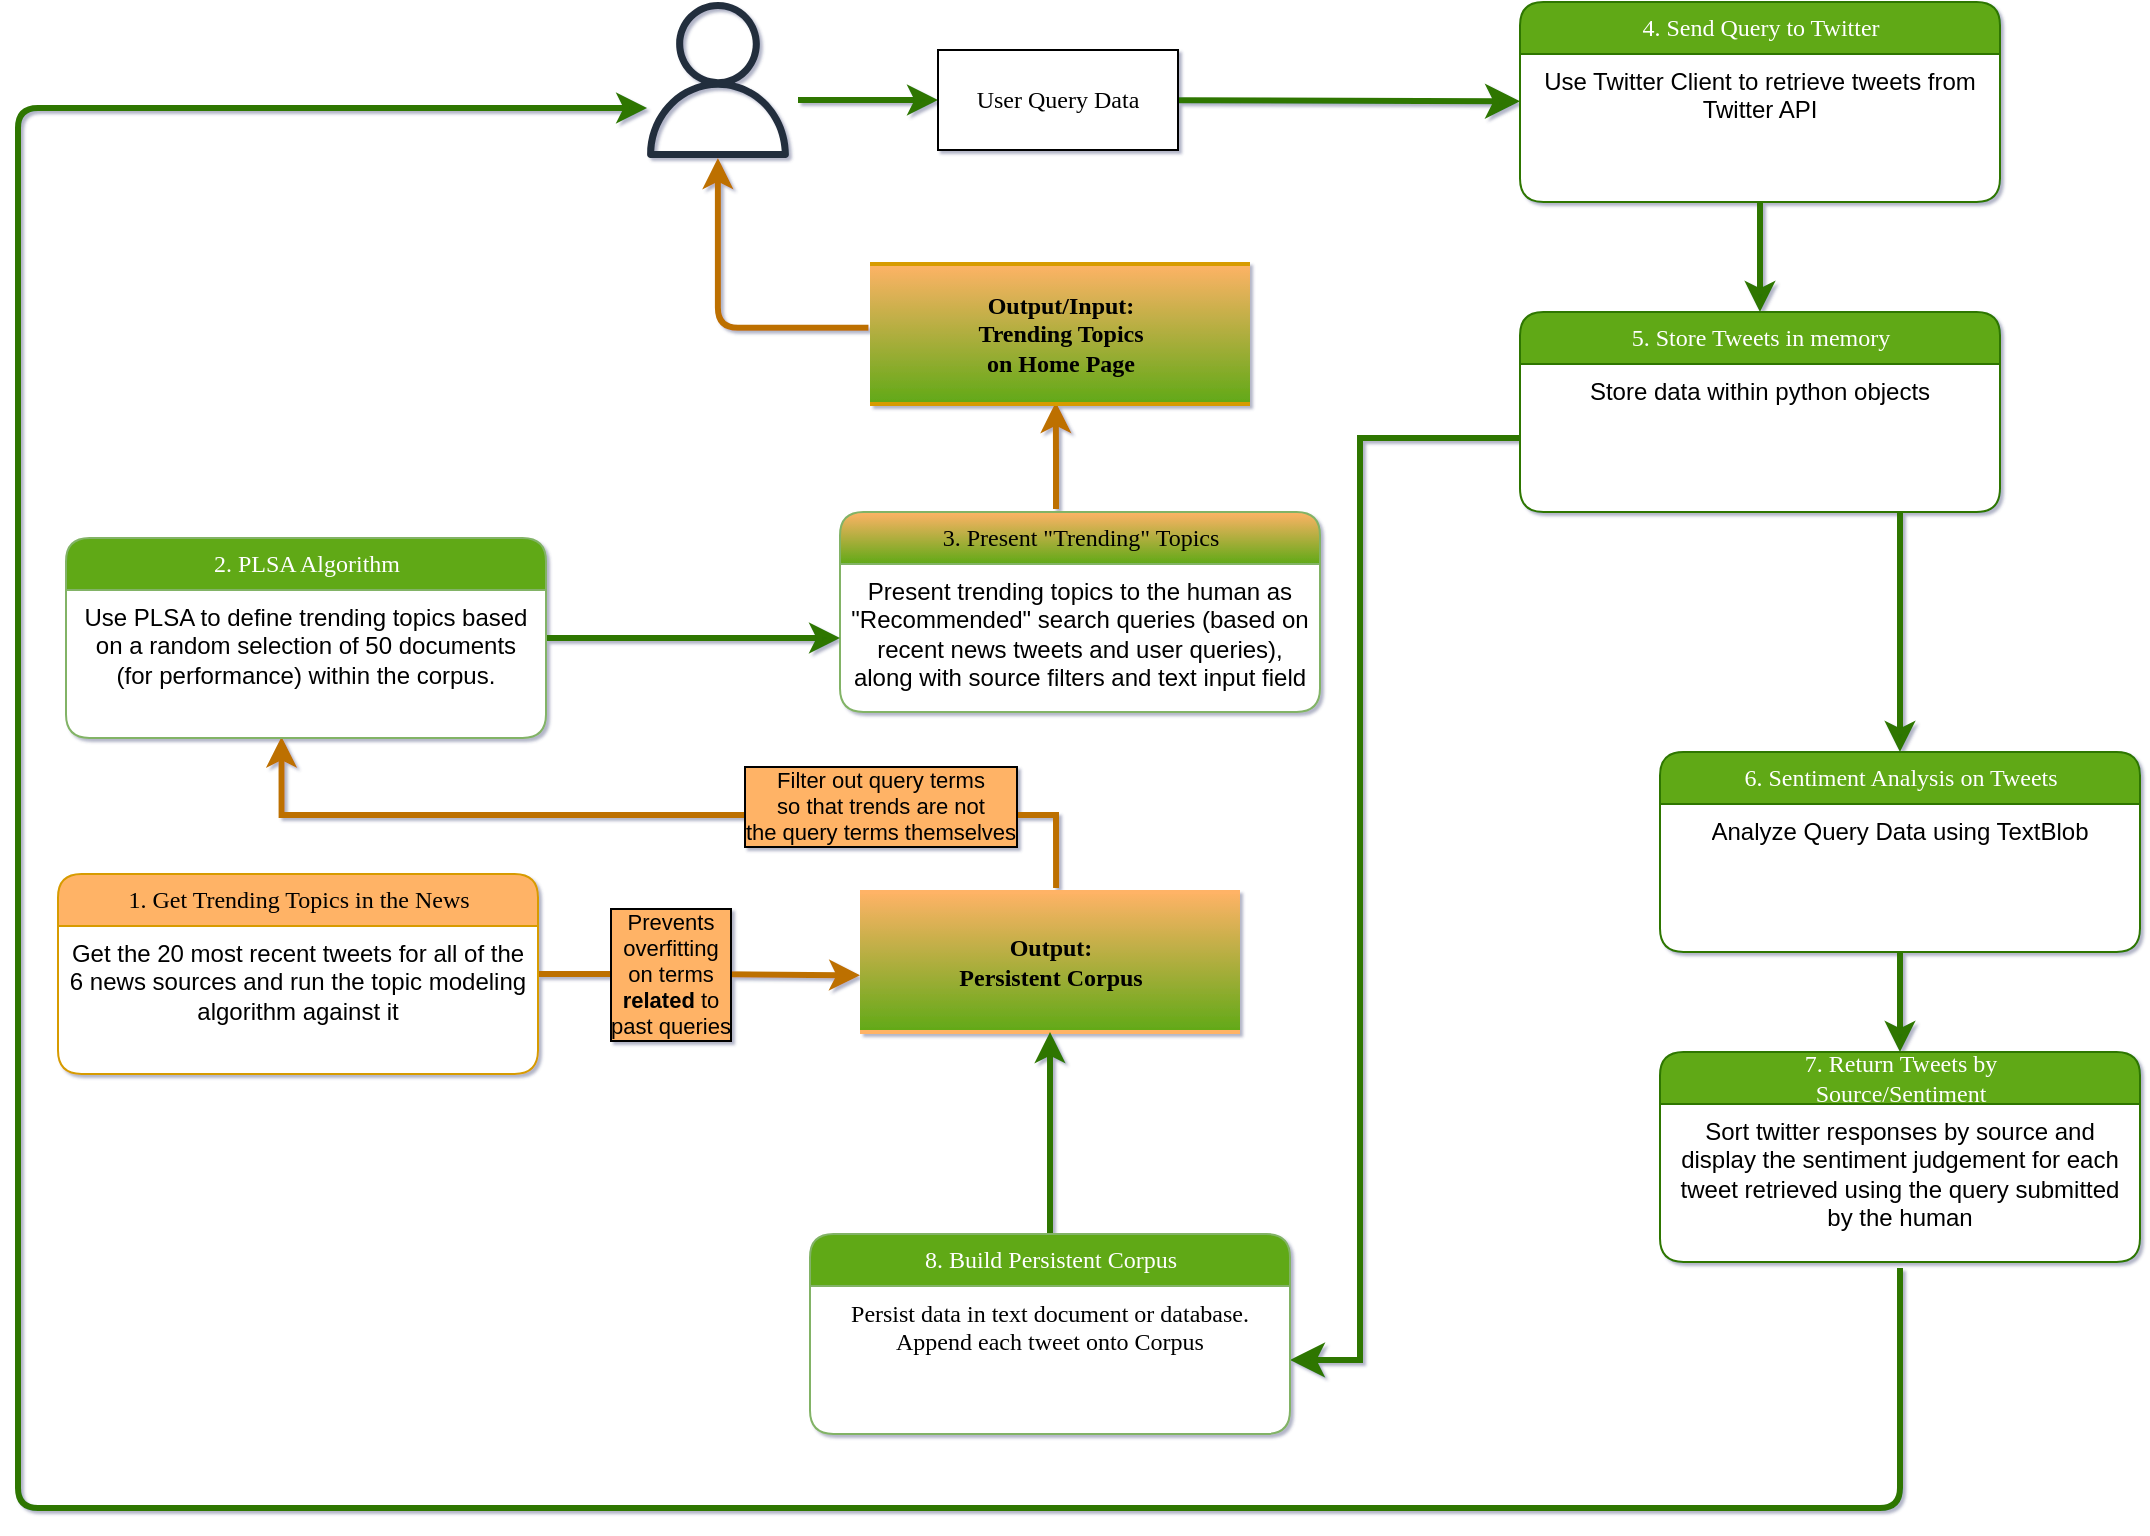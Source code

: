 <mxfile pages="2">
    <diagram name="Page-1" id="52a04d89-c75d-2922-d76d-85b35f80e030">
        <mxGraphModel dx="1413" dy="757" grid="1" gridSize="10" guides="1" tooltips="1" connect="1" arrows="0" fold="1" page="1" pageScale="1" pageWidth="1100" pageHeight="850" background="#ffffff" math="0" shadow="1">
            <root>
                <mxCell id="0"/>
                <mxCell id="1" parent="0"/>
                <mxCell id="CfUMpahbv_ZwyhBGr2wj-9" value="" style="edgeStyle=orthogonalEdgeStyle;rounded=0;orthogonalLoop=1;jettySize=auto;html=1;exitX=0.516;exitY=-0.029;exitDx=0;exitDy=0;exitPerimeter=0;entryX=0.449;entryY=0.991;entryDx=0;entryDy=0;entryPerimeter=0;strokeWidth=3;fillColor=#60a917;strokeColor=#BD7000;" parent="1" source="21ea969265ad0168-30" target="19" edge="1">
                    <mxGeometry relative="1" as="geometry">
                        <mxPoint x="527" y="482" as="sourcePoint"/>
                        <mxPoint x="530" y="432" as="targetPoint"/>
                    </mxGeometry>
                </mxCell>
                <mxCell id="21ea969265ad0168-30" value="&lt;b&gt;Output:&lt;br&gt;Persistent Corpus&lt;/b&gt;" style="html=1;rounded=0;shadow=0;comic=0;labelBackgroundColor=none;strokeWidth=2;fontFamily=Verdana;fontSize=12;align=center;shape=mxgraph.ios7ui.horLines;fillColor=#60A917;strokeColor=#FFB366;gradientColor=#FFB366;gradientDirection=north;" parent="1" vertex="1">
                    <mxGeometry x="431" y="512" width="190" height="70" as="geometry"/>
                </mxCell>
                <mxCell id="1fdf3b25b50cf41e-27" style="html=1;labelBackgroundColor=none;startFill=0;startSize=8;endFill=1;endSize=8;fontFamily=Verdana;fontSize=12;fillColor=#60a917;strokeColor=#2D7600;rounded=0;strokeWidth=3;" parent="1" source="17472293e6e8944d-30" target="1fdf3b25b50cf41e-1" edge="1">
                    <mxGeometry relative="1" as="geometry"/>
                </mxCell>
                <mxCell id="3" value="" style="edgeStyle=orthogonalEdgeStyle;html=1;startArrow=classic;startFill=1;endArrow=none;endFill=0;fillColor=#f0a30a;strokeColor=#BD7000;strokeWidth=3;entryX=-0.004;entryY=0.456;entryDx=0;entryDy=0;entryPerimeter=0;" parent="1" source="23" target="CfUMpahbv_ZwyhBGr2wj-11" edge="1">
                    <mxGeometry relative="1" as="geometry">
                        <mxPoint x="330" y="160" as="sourcePoint"/>
                        <Array as="points">
                            <mxPoint x="360" y="230"/>
                        </Array>
                    </mxGeometry>
                </mxCell>
                <mxCell id="24" style="edgeStyle=none;html=1;exitX=0;exitY=0.5;exitDx=0;exitDy=0;startArrow=classic;startFill=1;endArrow=none;endFill=0;strokeWidth=3;strokeColor=#2D7600;" edge="1" parent="1" source="17472293e6e8944d-30">
                    <mxGeometry relative="1" as="geometry">
                        <mxPoint x="400" y="116" as="targetPoint"/>
                    </mxGeometry>
                </mxCell>
                <mxCell id="17472293e6e8944d-30" value="User Query Data" style="whiteSpace=wrap;html=1;rounded=0;shadow=0;comic=0;labelBackgroundColor=none;strokeWidth=1;fontFamily=Verdana;fontSize=12;align=center;" parent="1" vertex="1">
                    <mxGeometry x="470" y="91" width="120" height="50" as="geometry"/>
                </mxCell>
                <mxCell id="1fdf3b25b50cf41e-38" style="edgeStyle=elbowEdgeStyle;html=1;labelBackgroundColor=none;startFill=0;startSize=8;endFill=1;endSize=8;fontFamily=Verdana;fontSize=12;rounded=0;exitX=0;exitY=0.5;exitDx=0;exitDy=0;strokeWidth=3;fillColor=#60a917;strokeColor=#2D7600;" parent="1" source="r-KkZK2zQZgvtkGGY7jv-22" target="5" edge="1">
                    <mxGeometry relative="1" as="geometry">
                        <Array as="points">
                            <mxPoint x="681" y="312"/>
                            <mxPoint x="561" y="332"/>
                            <mxPoint x="541" y="382"/>
                        </Array>
                        <mxPoint x="561" y="362" as="targetPoint"/>
                    </mxGeometry>
                </mxCell>
                <mxCell id="r-KkZK2zQZgvtkGGY7jv-23" style="edgeStyle=orthogonalEdgeStyle;rounded=0;orthogonalLoop=1;jettySize=auto;html=1;entryX=0.5;entryY=0;entryDx=0;entryDy=0;startArrow=none;startFill=0;endArrow=classic;endFill=1;strokeWidth=3;fillColor=#60a917;strokeColor=#2D7600;" parent="1" source="1fdf3b25b50cf41e-1" target="r-KkZK2zQZgvtkGGY7jv-21" edge="1">
                    <mxGeometry relative="1" as="geometry"/>
                </mxCell>
                <mxCell id="1fdf3b25b50cf41e-1" value="4. Send Query to Twitter" style="swimlane;html=1;fontStyle=0;childLayout=stackLayout;horizontal=1;startSize=26;fillColor=#60a917;horizontalStack=0;resizeParent=1;resizeLast=0;collapsible=1;marginBottom=0;swimlaneFillColor=#ffffff;align=center;rounded=1;shadow=0;comic=0;labelBackgroundColor=none;strokeWidth=1;fontFamily=Verdana;fontSize=12;strokeColor=#2D7600;fontColor=#ffffff;" parent="1" vertex="1">
                    <mxGeometry x="761" y="67" width="240" height="100" as="geometry"/>
                </mxCell>
                <mxCell id="r-KkZK2zQZgvtkGGY7jv-16" value="Use Twitter Client to retrieve tweets from Twitter API" style="text;html=1;strokeColor=none;fillColor=none;spacingLeft=4;spacingRight=4;whiteSpace=wrap;overflow=hidden;rotatable=0;points=[[0,0.5],[1,0.5]];portConstraint=eastwest;align=center;" parent="1fdf3b25b50cf41e-1" vertex="1">
                    <mxGeometry y="26" width="240" height="74" as="geometry"/>
                </mxCell>
                <mxCell id="r-KkZK2zQZgvtkGGY7jv-4" style="edgeStyle=orthogonalEdgeStyle;rounded=0;orthogonalLoop=1;jettySize=auto;html=1;entryX=0.5;entryY=0;entryDx=0;entryDy=0;strokeWidth=3;fillColor=#60a917;strokeColor=#2D7600;" parent="1" source="r-KkZK2zQZgvtkGGY7jv-1" target="r-KkZK2zQZgvtkGGY7jv-5" edge="1">
                    <mxGeometry relative="1" as="geometry">
                        <mxPoint x="951" y="597" as="targetPoint"/>
                    </mxGeometry>
                </mxCell>
                <mxCell id="r-KkZK2zQZgvtkGGY7jv-1" value="6. Sentiment Analysis on Tweets" style="swimlane;html=1;fontStyle=0;childLayout=stackLayout;horizontal=1;startSize=26;fillColor=#60a917;horizontalStack=0;resizeParent=1;resizeLast=0;collapsible=1;marginBottom=0;swimlaneFillColor=#ffffff;align=center;rounded=1;shadow=0;comic=0;labelBackgroundColor=none;strokeWidth=1;fontFamily=Verdana;fontSize=12;fontColor=#ffffff;strokeColor=#2D7600;" parent="1" vertex="1">
                    <mxGeometry x="831" y="442" width="240" height="100" as="geometry"/>
                </mxCell>
                <mxCell id="r-KkZK2zQZgvtkGGY7jv-7" value="Analyze Query Data using TextBlob" style="text;html=1;strokeColor=none;fillColor=none;spacingLeft=4;spacingRight=4;whiteSpace=wrap;overflow=hidden;rotatable=0;points=[[0,0.5],[1,0.5]];portConstraint=eastwest;align=center;" parent="r-KkZK2zQZgvtkGGY7jv-1" vertex="1">
                    <mxGeometry y="26" width="240" height="74" as="geometry"/>
                </mxCell>
                <mxCell id="r-KkZK2zQZgvtkGGY7jv-5" value="7. Return Tweets by&lt;br&gt;Source/Sentiment" style="swimlane;html=1;fontStyle=0;childLayout=stackLayout;horizontal=1;startSize=26;fillColor=#60a917;horizontalStack=0;resizeParent=1;resizeLast=0;collapsible=1;marginBottom=0;swimlaneFillColor=#ffffff;align=center;rounded=1;shadow=0;comic=0;labelBackgroundColor=none;strokeWidth=1;fontFamily=Verdana;fontSize=12;fontColor=#ffffff;strokeColor=#2D7600;" parent="1" vertex="1">
                    <mxGeometry x="831" y="592" width="240" height="105" as="geometry"/>
                </mxCell>
                <mxCell id="r-KkZK2zQZgvtkGGY7jv-6" value="Sort twitter responses by source and display the sentiment judgement for each tweet retrieved using the query submitted by the human" style="text;html=1;strokeColor=none;fillColor=none;spacingLeft=4;spacingRight=4;whiteSpace=wrap;overflow=hidden;rotatable=0;points=[[0,0.5],[1,0.5]];portConstraint=eastwest;align=center;" parent="r-KkZK2zQZgvtkGGY7jv-5" vertex="1">
                    <mxGeometry y="26" width="240" height="74" as="geometry"/>
                </mxCell>
                <mxCell id="r-KkZK2zQZgvtkGGY7jv-24" style="edgeStyle=elbowEdgeStyle;rounded=0;orthogonalLoop=1;jettySize=auto;html=1;entryX=0.5;entryY=0;entryDx=0;entryDy=0;startArrow=none;startFill=0;endArrow=classic;endFill=1;strokeWidth=3;fillColor=#60a917;strokeColor=#2D7600;" parent="1" source="r-KkZK2zQZgvtkGGY7jv-21" target="r-KkZK2zQZgvtkGGY7jv-1" edge="1">
                    <mxGeometry relative="1" as="geometry"/>
                </mxCell>
                <mxCell id="r-KkZK2zQZgvtkGGY7jv-21" value="5. Store Tweets in memory" style="swimlane;html=1;fontStyle=0;childLayout=stackLayout;horizontal=1;startSize=26;fillColor=#60a917;horizontalStack=0;resizeParent=1;resizeLast=0;collapsible=1;marginBottom=0;swimlaneFillColor=#ffffff;align=center;rounded=1;shadow=0;comic=0;labelBackgroundColor=none;strokeWidth=1;fontFamily=Verdana;fontSize=12;fontColor=#ffffff;strokeColor=#2D7600;" parent="1" vertex="1">
                    <mxGeometry x="761" y="222" width="240" height="100" as="geometry"/>
                </mxCell>
                <mxCell id="r-KkZK2zQZgvtkGGY7jv-22" value="Store data within python objects" style="text;html=1;strokeColor=none;fillColor=none;spacingLeft=4;spacingRight=4;whiteSpace=wrap;overflow=hidden;rotatable=0;points=[[0,0.5],[1,0.5]];portConstraint=eastwest;align=center;" parent="r-KkZK2zQZgvtkGGY7jv-21" vertex="1">
                    <mxGeometry y="26" width="240" height="74" as="geometry"/>
                </mxCell>
                <mxCell id="CfUMpahbv_ZwyhBGr2wj-12" style="edgeStyle=orthogonalEdgeStyle;rounded=0;orthogonalLoop=1;jettySize=auto;html=1;entryX=0.489;entryY=0.986;entryDx=0;entryDy=0;entryPerimeter=0;exitX=0.45;exitY=-0.015;exitDx=0;exitDy=0;exitPerimeter=0;fillColor=#f0a30a;strokeColor=#BD7000;strokeWidth=3;" parent="1" source="CfUMpahbv_ZwyhBGr2wj-5" target="CfUMpahbv_ZwyhBGr2wj-11" edge="1">
                    <mxGeometry relative="1" as="geometry"/>
                </mxCell>
                <mxCell id="CfUMpahbv_ZwyhBGr2wj-5" value="3. Present &quot;Trending&quot; Topics" style="swimlane;html=1;fontStyle=0;childLayout=stackLayout;horizontal=1;startSize=26;fillColor=#FFB366;horizontalStack=0;resizeParent=1;resizeLast=0;collapsible=1;marginBottom=0;swimlaneFillColor=#ffffff;align=center;rounded=1;shadow=0;comic=0;labelBackgroundColor=none;strokeWidth=1;fontFamily=Verdana;fontSize=12;strokeColor=#82B366;gradientColor=#60A917;" parent="1" vertex="1">
                    <mxGeometry x="421" y="322" width="240" height="100" as="geometry"/>
                </mxCell>
                <mxCell id="CfUMpahbv_ZwyhBGr2wj-6" value="Present trending topics to the human as &quot;Recommended&quot; search queries (based on recent news tweets and user queries), along with source filters and text input field" style="text;html=1;strokeColor=none;fillColor=none;spacingLeft=4;spacingRight=4;whiteSpace=wrap;overflow=hidden;rotatable=0;points=[[0,0.5],[1,0.5]];portConstraint=eastwest;align=center;" parent="CfUMpahbv_ZwyhBGr2wj-5" vertex="1">
                    <mxGeometry y="26" width="240" height="74" as="geometry"/>
                </mxCell>
                <mxCell id="CfUMpahbv_ZwyhBGr2wj-11" value="&lt;b&gt;Output/Input:&lt;br&gt;Trending Topics&lt;br&gt;on Home Page&lt;/b&gt;" style="html=1;rounded=0;shadow=0;comic=0;labelBackgroundColor=none;strokeWidth=2;fontFamily=Verdana;fontSize=12;align=center;shape=mxgraph.ios7ui.horLines;fillColor=#FFB366;strokeColor=#d79b00;gradientColor=#60A917;" parent="1" vertex="1">
                    <mxGeometry x="436" y="198" width="190" height="70" as="geometry"/>
                </mxCell>
                <mxCell id="6" value="" style="edgeStyle=orthogonalEdgeStyle;html=1;strokeWidth=3;fillColor=#60a917;strokeColor=#2D7600;" parent="1" source="4" target="21ea969265ad0168-30" edge="1">
                    <mxGeometry relative="1" as="geometry"/>
                </mxCell>
                <mxCell id="21" value="Filter out query terms&lt;br&gt;so that trends are not&lt;br&gt;the query terms themselves" style="edgeLabel;html=1;align=center;verticalAlign=middle;resizable=0;points=[];labelBorderColor=default;labelBackgroundColor=#FFB366;" parent="6" vertex="1" connectable="0">
                    <mxGeometry x="-0.195" y="-2" relative="1" as="geometry">
                        <mxPoint x="-87" y="-174" as="offset"/>
                    </mxGeometry>
                </mxCell>
                <mxCell id="4" value="&lt;font color=&quot;#ffffff&quot;&gt;8. Build Persistent Corpus&lt;/font&gt;" style="swimlane;html=1;fontStyle=0;childLayout=stackLayout;horizontal=1;startSize=26;fillColor=#60A917;horizontalStack=0;resizeParent=1;resizeLast=0;collapsible=1;marginBottom=0;swimlaneFillColor=#ffffff;align=center;rounded=1;shadow=0;comic=0;labelBackgroundColor=none;strokeWidth=1;fontFamily=Verdana;fontSize=12;strokeColor=#82b366;" parent="1" vertex="1">
                    <mxGeometry x="406" y="683" width="240" height="100" as="geometry"/>
                </mxCell>
                <mxCell id="5" value="&lt;span style=&quot;font-family: &amp;#34;verdana&amp;#34;&quot;&gt;Persist data in text&amp;nbsp;&lt;/span&gt;&lt;span style=&quot;font-family: &amp;#34;verdana&amp;#34;&quot;&gt;document or database. Append each tweet onto Corpus&lt;/span&gt;" style="text;html=1;strokeColor=none;fillColor=none;spacingLeft=4;spacingRight=4;whiteSpace=wrap;overflow=hidden;rotatable=0;points=[[0,0.5],[1,0.5]];portConstraint=eastwest;align=center;" parent="4" vertex="1">
                    <mxGeometry y="26" width="240" height="74" as="geometry"/>
                </mxCell>
                <mxCell id="17" value="" style="edgeStyle=orthogonalEdgeStyle;html=1;rounded=0;entryX=0;entryY=0.595;entryDx=0;entryDy=0;entryPerimeter=0;fillColor=#f0a30a;strokeColor=#BD7000;strokeWidth=3;" parent="1" source="9" target="21ea969265ad0168-30" edge="1">
                    <mxGeometry relative="1" as="geometry"/>
                </mxCell>
                <mxCell id="22" value="Prevents&lt;br&gt;overfitting&lt;br&gt;on terms&lt;br&gt;&lt;b&gt;related&lt;/b&gt; to&lt;br&gt;past queries" style="edgeLabel;html=1;align=center;verticalAlign=middle;resizable=0;points=[];labelBorderColor=default;labelBackgroundColor=#FFB366;" parent="17" vertex="1" connectable="0">
                    <mxGeometry x="-0.188" relative="1" as="geometry">
                        <mxPoint as="offset"/>
                    </mxGeometry>
                </mxCell>
                <mxCell id="9" value="1. Get Trending Topics in the News" style="swimlane;html=1;fontStyle=0;childLayout=stackLayout;horizontal=1;startSize=26;fillColor=#FFB366;horizontalStack=0;resizeParent=1;resizeLast=0;collapsible=1;marginBottom=0;swimlaneFillColor=#ffffff;align=center;rounded=1;shadow=0;comic=0;labelBackgroundColor=none;strokeWidth=1;fontFamily=Verdana;fontSize=12;strokeColor=#d79b00;" parent="1" vertex="1">
                    <mxGeometry x="30" y="503" width="240" height="100" as="geometry"/>
                </mxCell>
                <mxCell id="10" value="Get the 20 most recent tweets for all of the 6 news sources and run the topic modeling algorithm against it" style="text;html=1;strokeColor=none;fillColor=none;spacingLeft=4;spacingRight=4;whiteSpace=wrap;overflow=hidden;rotatable=0;points=[[0,0.5],[1,0.5]];portConstraint=eastwest;align=center;" parent="9" vertex="1">
                    <mxGeometry y="26" width="240" height="74" as="geometry"/>
                </mxCell>
                <mxCell id="20" value="" style="edgeStyle=orthogonalEdgeStyle;html=1;rounded=0;strokeWidth=3;fillColor=#60a917;strokeColor=#2D7600;" parent="1" source="18" target="CfUMpahbv_ZwyhBGr2wj-6" edge="1">
                    <mxGeometry relative="1" as="geometry"/>
                </mxCell>
                <mxCell id="18" value="&lt;font color=&quot;#ffffff&quot;&gt;2. PLSA Algorithm&lt;/font&gt;" style="swimlane;html=1;fontStyle=0;childLayout=stackLayout;horizontal=1;startSize=26;fillColor=#60A917;horizontalStack=0;resizeParent=1;resizeLast=0;collapsible=1;marginBottom=0;swimlaneFillColor=#ffffff;align=center;rounded=1;shadow=0;comic=0;labelBackgroundColor=none;strokeWidth=1;fontFamily=Verdana;fontSize=12;strokeColor=#82B366;" parent="1" vertex="1">
                    <mxGeometry x="34" y="335" width="240" height="100" as="geometry"/>
                </mxCell>
                <mxCell id="19" value="Use PLSA to define trending topics based on a random selection of 50 documents (for performance)&amp;nbsp;within the corpus." style="text;html=1;strokeColor=none;fillColor=none;spacingLeft=4;spacingRight=4;whiteSpace=wrap;overflow=hidden;rotatable=0;points=[[0,0.5],[1,0.5]];portConstraint=eastwest;align=center;" parent="18" vertex="1">
                    <mxGeometry y="26" width="240" height="74" as="geometry"/>
                </mxCell>
                <mxCell id="23" value="" style="sketch=0;outlineConnect=0;fontColor=#232F3E;gradientColor=none;fillColor=#232F3D;strokeColor=none;dashed=0;verticalLabelPosition=bottom;verticalAlign=top;align=center;html=1;fontSize=12;fontStyle=0;aspect=fixed;pointerEvents=1;shape=mxgraph.aws4.user;" vertex="1" parent="1">
                    <mxGeometry x="321" y="67" width="78" height="78" as="geometry"/>
                </mxCell>
                <mxCell id="26" style="edgeStyle=orthogonalEdgeStyle;html=1;startArrow=none;startFill=0;endArrow=classic;endFill=1;strokeColor=#2D7600;strokeWidth=3;" edge="1" parent="1" target="23">
                    <mxGeometry relative="1" as="geometry">
                        <mxPoint x="951" y="700" as="sourcePoint"/>
                        <Array as="points">
                            <mxPoint x="951" y="820"/>
                            <mxPoint x="10" y="820"/>
                            <mxPoint x="10" y="120"/>
                        </Array>
                    </mxGeometry>
                </mxCell>
            </root>
        </mxGraphModel>
    </diagram>
    <diagram id="gRCE2eUKERkvzfVBNQBJ" name="Page-2">
        <mxGraphModel dx="1333" dy="816" grid="1" gridSize="10" guides="1" tooltips="1" connect="1" arrows="1" fold="1" page="1" pageScale="1" pageWidth="850" pageHeight="1100" math="0" shadow="0">
            <root>
                <mxCell id="0"/>
                <mxCell id="1" parent="0"/>
                <mxCell id="kDjDkeuDUiAfNkpIwVVC-56" style="edgeStyle=orthogonalEdgeStyle;rounded=0;orthogonalLoop=1;jettySize=auto;html=1;entryX=1;entryY=0.5;entryDx=0;entryDy=0;" edge="1" parent="1" source="kDjDkeuDUiAfNkpIwVVC-2" target="kDjDkeuDUiAfNkpIwVVC-50">
                    <mxGeometry relative="1" as="geometry"/>
                </mxCell>
                <mxCell id="kDjDkeuDUiAfNkpIwVVC-2" value="Output:&lt;br&gt;Clingo Logs" style="html=1;rounded=0;shadow=0;comic=0;labelBackgroundColor=none;strokeWidth=2;fontFamily=Verdana;fontSize=12;align=center;shape=mxgraph.ios7ui.horLines;" vertex="1" parent="1">
                    <mxGeometry x="620" y="403" width="135" height="50" as="geometry"/>
                </mxCell>
                <mxCell id="kDjDkeuDUiAfNkpIwVVC-3" style="edgeStyle=none;html=1;labelBackgroundColor=none;startFill=0;startSize=8;endFill=1;endSize=8;fontFamily=Verdana;fontSize=12;" edge="1" parent="1" source="kDjDkeuDUiAfNkpIwVVC-4" target="kDjDkeuDUiAfNkpIwVVC-7">
                    <mxGeometry relative="1" as="geometry"/>
                </mxCell>
                <mxCell id="kDjDkeuDUiAfNkpIwVVC-4" value="Input:&lt;br&gt;PPP Loan Data (Unclean)" style="whiteSpace=wrap;html=1;rounded=0;shadow=0;comic=0;labelBackgroundColor=none;strokeWidth=1;fontFamily=Verdana;fontSize=12;align=center;" vertex="1" parent="1">
                    <mxGeometry x="200" y="44" width="120" height="50" as="geometry"/>
                </mxCell>
                <mxCell id="kDjDkeuDUiAfNkpIwVVC-5" style="edgeStyle=none;html=1;labelBackgroundColor=none;startFill=0;startSize=8;endFill=1;endSize=8;fontFamily=Verdana;fontSize=12;entryX=0.413;entryY=0.003;entryDx=0;entryDy=0;entryPerimeter=0;" edge="1" parent="1" source="kDjDkeuDUiAfNkpIwVVC-7" target="kDjDkeuDUiAfNkpIwVVC-32">
                    <mxGeometry relative="1" as="geometry">
                        <mxPoint x="500" y="170.0" as="targetPoint"/>
                    </mxGeometry>
                </mxCell>
                <mxCell id="kDjDkeuDUiAfNkpIwVVC-7" value="Data Profiling" style="swimlane;html=1;fontStyle=0;childLayout=stackLayout;horizontal=1;startSize=26;fillColor=#e0e0e0;horizontalStack=0;resizeParent=1;resizeLast=0;collapsible=1;marginBottom=0;swimlaneFillColor=#ffffff;align=center;rounded=1;shadow=0;comic=0;labelBackgroundColor=none;strokeWidth=1;fontFamily=Verdana;fontSize=12" vertex="1" parent="1">
                    <mxGeometry x="425" y="31" width="150" height="76" as="geometry"/>
                </mxCell>
                <mxCell id="kDjDkeuDUiAfNkpIwVVC-8" value="OpenRefine and Splunk for visualization" style="text;html=1;strokeColor=none;fillColor=none;spacingLeft=4;spacingRight=4;whiteSpace=wrap;overflow=hidden;rotatable=0;points=[[0,0.5],[1,0.5]];portConstraint=eastwest;align=center;" vertex="1" parent="kDjDkeuDUiAfNkpIwVVC-7">
                    <mxGeometry y="26" width="150" height="50" as="geometry"/>
                </mxCell>
                <mxCell id="kDjDkeuDUiAfNkpIwVVC-59" style="edgeStyle=orthogonalEdgeStyle;rounded=0;orthogonalLoop=1;jettySize=auto;html=1;entryX=0.279;entryY=-0.019;entryDx=0;entryDy=0;entryPerimeter=0;" edge="1" parent="1" source="kDjDkeuDUiAfNkpIwVVC-9" target="kDjDkeuDUiAfNkpIwVVC-49">
                    <mxGeometry relative="1" as="geometry">
                        <Array as="points">
                            <mxPoint x="527" y="493"/>
                        </Array>
                    </mxGeometry>
                </mxCell>
                <mxCell id="kDjDkeuDUiAfNkpIwVVC-9" value="Output:&lt;br&gt;Clean PPP Loan Data" style="html=1;rounded=0;shadow=0;comic=0;labelBackgroundColor=none;strokeWidth=2;fontFamily=Verdana;fontSize=12;align=center;shape=mxgraph.ios7ui.horLines;" vertex="1" parent="1">
                    <mxGeometry x="430" y="403" width="135" height="50" as="geometry"/>
                </mxCell>
                <mxCell id="kDjDkeuDUiAfNkpIwVVC-58" style="edgeStyle=orthogonalEdgeStyle;rounded=0;orthogonalLoop=1;jettySize=auto;html=1;entryX=0.644;entryY=0.003;entryDx=0;entryDy=0;entryPerimeter=0;" edge="1" parent="1" source="kDjDkeuDUiAfNkpIwVVC-24" target="kDjDkeuDUiAfNkpIwVVC-9">
                    <mxGeometry relative="1" as="geometry"/>
                </mxCell>
                <mxCell id="kDjDkeuDUiAfNkpIwVVC-60" style="edgeStyle=orthogonalEdgeStyle;rounded=0;orthogonalLoop=1;jettySize=auto;html=1;entryX=0.518;entryY=-0.049;entryDx=0;entryDy=0;entryPerimeter=0;" edge="1" parent="1" source="kDjDkeuDUiAfNkpIwVVC-24" target="kDjDkeuDUiAfNkpIwVVC-2">
                    <mxGeometry relative="1" as="geometry">
                        <Array as="points">
                            <mxPoint x="690" y="333"/>
                        </Array>
                    </mxGeometry>
                </mxCell>
                <mxCell id="kDjDkeuDUiAfNkpIwVVC-63" style="edgeStyle=orthogonalEdgeStyle;rounded=0;orthogonalLoop=1;jettySize=auto;html=1;entryX=0.266;entryY=0.999;entryDx=0;entryDy=0;entryPerimeter=0;" edge="1" parent="1" source="kDjDkeuDUiAfNkpIwVVC-24" target="kDjDkeuDUiAfNkpIwVVC-33">
                    <mxGeometry relative="1" as="geometry">
                        <Array as="points">
                            <mxPoint x="479" y="246"/>
                        </Array>
                    </mxGeometry>
                </mxCell>
                <mxCell id="kDjDkeuDUiAfNkpIwVVC-24" value="ICV Checks" style="swimlane;html=1;fontStyle=0;childLayout=stackLayout;horizontal=1;startSize=26;fillColor=#e0e0e0;horizontalStack=0;resizeParent=1;resizeLast=0;collapsible=1;marginBottom=0;swimlaneFillColor=#ffffff;align=center;rounded=1;shadow=0;comic=0;labelBackgroundColor=none;strokeWidth=1;fontFamily=Verdana;fontSize=12" vertex="1" parent="1">
                    <mxGeometry x="425" y="273" width="185" height="77" as="geometry"/>
                </mxCell>
                <mxCell id="kDjDkeuDUiAfNkpIwVVC-25" value="SQLite, Splunk, Python, Datalog" style="text;html=1;strokeColor=none;fillColor=none;spacingLeft=4;spacingRight=4;whiteSpace=wrap;overflow=hidden;rotatable=0;points=[[0,0.5],[1,0.5]];portConstraint=eastwest;align=center;" vertex="1" parent="kDjDkeuDUiAfNkpIwVVC-24">
                    <mxGeometry y="26" width="185" height="26" as="geometry"/>
                </mxCell>
                <mxCell id="kDjDkeuDUiAfNkpIwVVC-62" style="edgeStyle=orthogonalEdgeStyle;rounded=0;orthogonalLoop=1;jettySize=auto;html=1;entryX=0.75;entryY=0;entryDx=0;entryDy=0;" edge="1" parent="1" source="kDjDkeuDUiAfNkpIwVVC-32" target="kDjDkeuDUiAfNkpIwVVC-24">
                    <mxGeometry relative="1" as="geometry">
                        <Array as="points">
                            <mxPoint x="564" y="243"/>
                            <mxPoint x="564" y="243"/>
                        </Array>
                    </mxGeometry>
                </mxCell>
                <mxCell id="kDjDkeuDUiAfNkpIwVVC-32" value="Data Cleaning" style="swimlane;html=1;fontStyle=0;childLayout=stackLayout;horizontal=1;startSize=26;fillColor=#e0e0e0;horizontalStack=0;resizeParent=1;resizeLast=0;collapsible=1;marginBottom=0;swimlaneFillColor=#ffffff;align=center;rounded=1;shadow=0;comic=0;labelBackgroundColor=none;strokeWidth=1;fontFamily=Verdana;fontSize=12" vertex="1" parent="1">
                    <mxGeometry x="440" y="150" width="145" height="68" as="geometry"/>
                </mxCell>
                <mxCell id="kDjDkeuDUiAfNkpIwVVC-33" value="OpenRefine" style="text;html=1;strokeColor=none;fillColor=none;spacingLeft=4;spacingRight=4;whiteSpace=wrap;overflow=hidden;rotatable=0;points=[[0,0.5],[1,0.5]];portConstraint=eastwest;align=center;" vertex="1" parent="kDjDkeuDUiAfNkpIwVVC-32">
                    <mxGeometry y="26" width="145" height="42" as="geometry"/>
                </mxCell>
                <mxCell id="kDjDkeuDUiAfNkpIwVVC-45" value="Output:&lt;br&gt;Phase 1 Report" style="html=1;rounded=0;shadow=0;comic=0;labelBackgroundColor=none;strokeWidth=2;fontFamily=Verdana;fontSize=12;align=center;shape=mxgraph.ios7ui.horLines;" vertex="1" parent="1">
                    <mxGeometry x="665" y="44" width="135" height="50" as="geometry"/>
                </mxCell>
                <mxCell id="kDjDkeuDUiAfNkpIwVVC-46" style="edgeStyle=orthogonalEdgeStyle;rounded=0;orthogonalLoop=1;jettySize=auto;html=1;entryX=-0.003;entryY=0.577;entryDx=0;entryDy=0;entryPerimeter=0;" edge="1" parent="1" source="kDjDkeuDUiAfNkpIwVVC-8" target="kDjDkeuDUiAfNkpIwVVC-45">
                    <mxGeometry relative="1" as="geometry">
                        <Array as="points">
                            <mxPoint x="600" y="73"/>
                            <mxPoint x="600" y="73"/>
                        </Array>
                    </mxGeometry>
                </mxCell>
                <mxCell id="kDjDkeuDUiAfNkpIwVVC-57" style="edgeStyle=orthogonalEdgeStyle;rounded=0;orthogonalLoop=1;jettySize=auto;html=1;entryX=0.517;entryY=0;entryDx=0;entryDy=0;entryPerimeter=0;" edge="1" parent="1" source="kDjDkeuDUiAfNkpIwVVC-49" target="kDjDkeuDUiAfNkpIwVVC-53">
                    <mxGeometry relative="1" as="geometry"/>
                </mxCell>
                <mxCell id="kDjDkeuDUiAfNkpIwVVC-49" value="Consolidate Outputs" style="swimlane;html=1;fontStyle=0;childLayout=stackLayout;horizontal=1;startSize=26;fillColor=#e0e0e0;horizontalStack=0;resizeParent=1;resizeLast=0;collapsible=1;marginBottom=0;swimlaneFillColor=#ffffff;align=center;rounded=1;shadow=0;comic=0;labelBackgroundColor=none;strokeWidth=1;fontFamily=Verdana;fontSize=12" vertex="1" parent="1">
                    <mxGeometry x="475" y="533" width="185" height="80" as="geometry"/>
                </mxCell>
                <mxCell id="kDjDkeuDUiAfNkpIwVVC-50" value="Microsoft Word, 7zip" style="text;html=1;strokeColor=none;fillColor=none;spacingLeft=4;spacingRight=4;whiteSpace=wrap;overflow=hidden;rotatable=0;points=[[0,0.5],[1,0.5]];portConstraint=eastwest;align=center;" vertex="1" parent="kDjDkeuDUiAfNkpIwVVC-49">
                    <mxGeometry y="26" width="185" height="54" as="geometry"/>
                </mxCell>
                <mxCell id="kDjDkeuDUiAfNkpIwVVC-53" value="Output:&lt;br&gt;Phase 2 Report&lt;br&gt;and Supporting Material" style="html=1;rounded=0;shadow=0;comic=0;labelBackgroundColor=none;strokeWidth=2;fontFamily=Verdana;fontSize=12;align=center;shape=mxgraph.ios7ui.horLines;" vertex="1" parent="1">
                    <mxGeometry x="490" y="693" width="150" height="60" as="geometry"/>
                </mxCell>
            </root>
        </mxGraphModel>
    </diagram>
</mxfile>